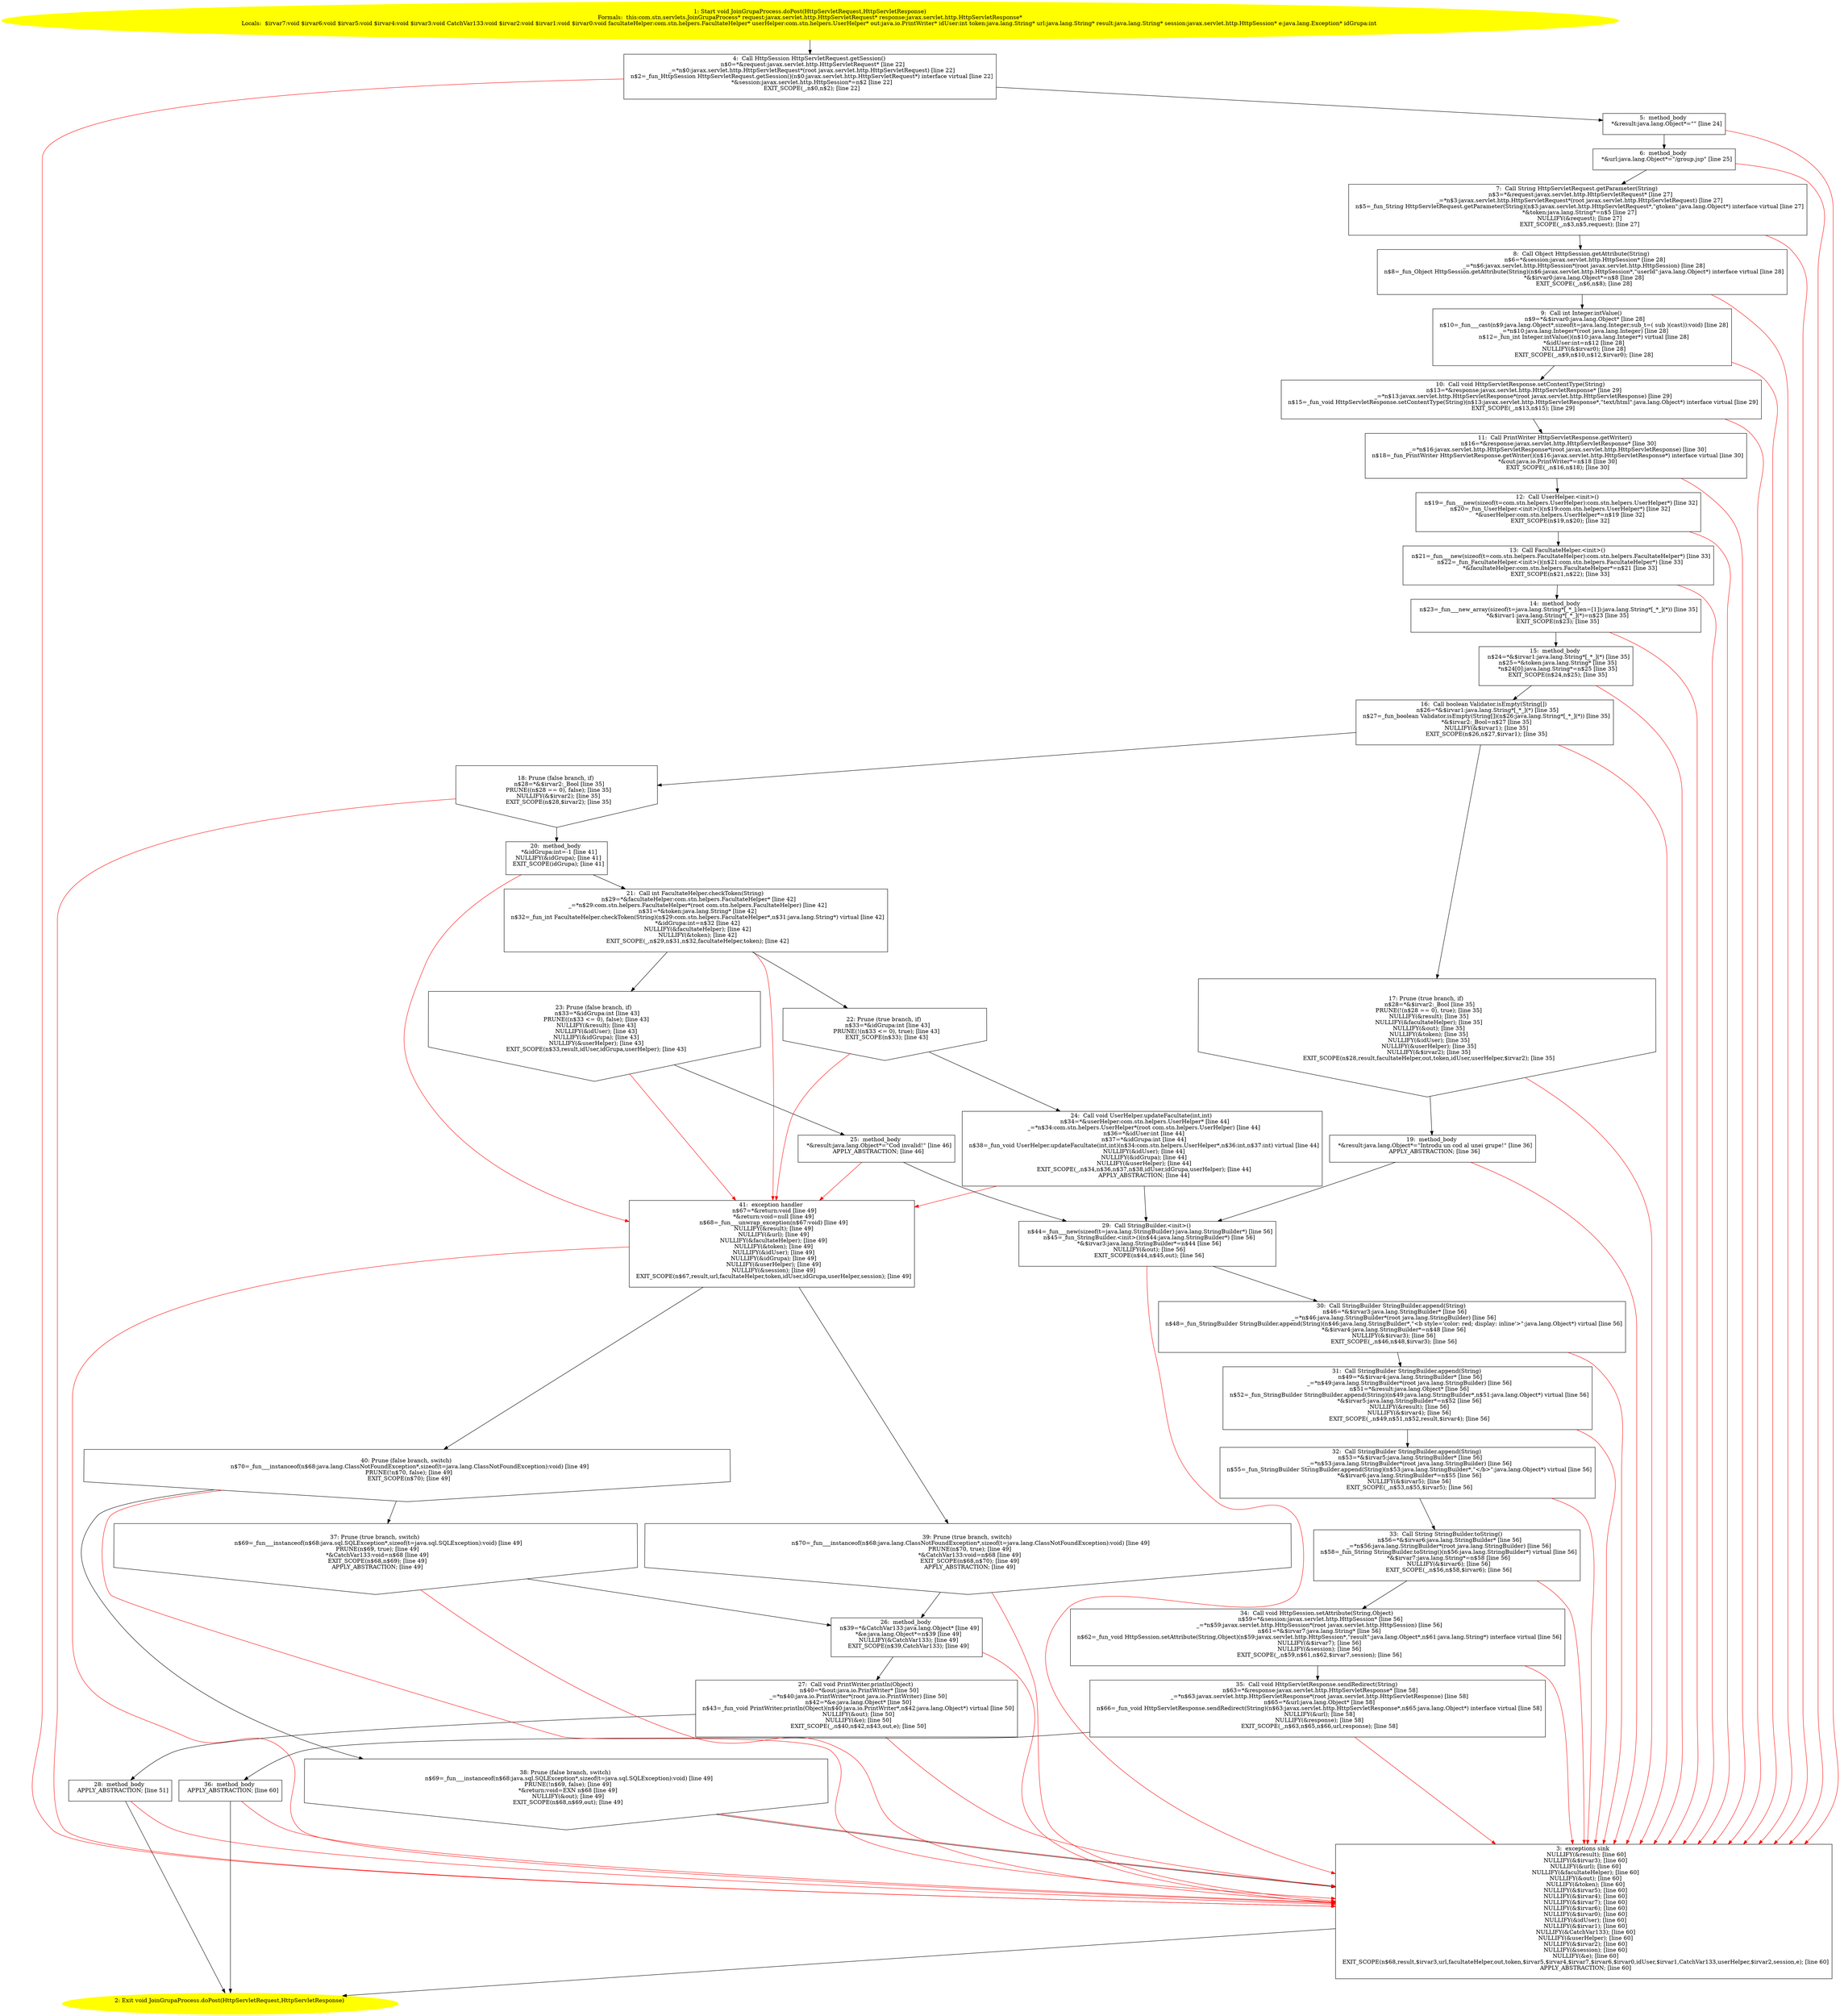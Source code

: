 /* @generated */
digraph cfg {
"com.stn.servlets.JoinGrupaProcess.doPost(javax.servlet.http.HttpServletRequest,javax.servlet.http.Ht.42912bddbc72dedc688ad4ce12a45d74_1" [label="1: Start void JoinGrupaProcess.doPost(HttpServletRequest,HttpServletResponse)\nFormals:  this:com.stn.servlets.JoinGrupaProcess* request:javax.servlet.http.HttpServletRequest* response:javax.servlet.http.HttpServletResponse*\nLocals:  $irvar7:void $irvar6:void $irvar5:void $irvar4:void $irvar3:void CatchVar133:void $irvar2:void $irvar1:void $irvar0:void facultateHelper:com.stn.helpers.FacultateHelper* userHelper:com.stn.helpers.UserHelper* out:java.io.PrintWriter* idUser:int token:java.lang.String* url:java.lang.String* result:java.lang.String* session:javax.servlet.http.HttpSession* e:java.lang.Exception* idGrupa:int \n  " color=yellow style=filled]
	

	 "com.stn.servlets.JoinGrupaProcess.doPost(javax.servlet.http.HttpServletRequest,javax.servlet.http.Ht.42912bddbc72dedc688ad4ce12a45d74_1" -> "com.stn.servlets.JoinGrupaProcess.doPost(javax.servlet.http.HttpServletRequest,javax.servlet.http.Ht.42912bddbc72dedc688ad4ce12a45d74_4" ;
"com.stn.servlets.JoinGrupaProcess.doPost(javax.servlet.http.HttpServletRequest,javax.servlet.http.Ht.42912bddbc72dedc688ad4ce12a45d74_2" [label="2: Exit void JoinGrupaProcess.doPost(HttpServletRequest,HttpServletResponse) \n  " color=yellow style=filled]
	

"com.stn.servlets.JoinGrupaProcess.doPost(javax.servlet.http.HttpServletRequest,javax.servlet.http.Ht.42912bddbc72dedc688ad4ce12a45d74_3" [label="3:  exceptions sink \n   NULLIFY(&result); [line 60]\n  NULLIFY(&$irvar3); [line 60]\n  NULLIFY(&url); [line 60]\n  NULLIFY(&facultateHelper); [line 60]\n  NULLIFY(&out); [line 60]\n  NULLIFY(&token); [line 60]\n  NULLIFY(&$irvar5); [line 60]\n  NULLIFY(&$irvar4); [line 60]\n  NULLIFY(&$irvar7); [line 60]\n  NULLIFY(&$irvar6); [line 60]\n  NULLIFY(&$irvar0); [line 60]\n  NULLIFY(&idUser); [line 60]\n  NULLIFY(&$irvar1); [line 60]\n  NULLIFY(&CatchVar133); [line 60]\n  NULLIFY(&userHelper); [line 60]\n  NULLIFY(&$irvar2); [line 60]\n  NULLIFY(&session); [line 60]\n  NULLIFY(&e); [line 60]\n  EXIT_SCOPE(n$68,result,$irvar3,url,facultateHelper,out,token,$irvar5,$irvar4,$irvar7,$irvar6,$irvar0,idUser,$irvar1,CatchVar133,userHelper,$irvar2,session,e); [line 60]\n  APPLY_ABSTRACTION; [line 60]\n " shape="box"]
	

	 "com.stn.servlets.JoinGrupaProcess.doPost(javax.servlet.http.HttpServletRequest,javax.servlet.http.Ht.42912bddbc72dedc688ad4ce12a45d74_3" -> "com.stn.servlets.JoinGrupaProcess.doPost(javax.servlet.http.HttpServletRequest,javax.servlet.http.Ht.42912bddbc72dedc688ad4ce12a45d74_2" ;
"com.stn.servlets.JoinGrupaProcess.doPost(javax.servlet.http.HttpServletRequest,javax.servlet.http.Ht.42912bddbc72dedc688ad4ce12a45d74_4" [label="4:  Call HttpSession HttpServletRequest.getSession() \n   n$0=*&request:javax.servlet.http.HttpServletRequest* [line 22]\n  _=*n$0:javax.servlet.http.HttpServletRequest*(root javax.servlet.http.HttpServletRequest) [line 22]\n  n$2=_fun_HttpSession HttpServletRequest.getSession()(n$0:javax.servlet.http.HttpServletRequest*) interface virtual [line 22]\n  *&session:javax.servlet.http.HttpSession*=n$2 [line 22]\n  EXIT_SCOPE(_,n$0,n$2); [line 22]\n " shape="box"]
	

	 "com.stn.servlets.JoinGrupaProcess.doPost(javax.servlet.http.HttpServletRequest,javax.servlet.http.Ht.42912bddbc72dedc688ad4ce12a45d74_4" -> "com.stn.servlets.JoinGrupaProcess.doPost(javax.servlet.http.HttpServletRequest,javax.servlet.http.Ht.42912bddbc72dedc688ad4ce12a45d74_5" ;
	 "com.stn.servlets.JoinGrupaProcess.doPost(javax.servlet.http.HttpServletRequest,javax.servlet.http.Ht.42912bddbc72dedc688ad4ce12a45d74_4" -> "com.stn.servlets.JoinGrupaProcess.doPost(javax.servlet.http.HttpServletRequest,javax.servlet.http.Ht.42912bddbc72dedc688ad4ce12a45d74_3" [color="red" ];
"com.stn.servlets.JoinGrupaProcess.doPost(javax.servlet.http.HttpServletRequest,javax.servlet.http.Ht.42912bddbc72dedc688ad4ce12a45d74_5" [label="5:  method_body \n   *&result:java.lang.Object*=\"\" [line 24]\n " shape="box"]
	

	 "com.stn.servlets.JoinGrupaProcess.doPost(javax.servlet.http.HttpServletRequest,javax.servlet.http.Ht.42912bddbc72dedc688ad4ce12a45d74_5" -> "com.stn.servlets.JoinGrupaProcess.doPost(javax.servlet.http.HttpServletRequest,javax.servlet.http.Ht.42912bddbc72dedc688ad4ce12a45d74_6" ;
	 "com.stn.servlets.JoinGrupaProcess.doPost(javax.servlet.http.HttpServletRequest,javax.servlet.http.Ht.42912bddbc72dedc688ad4ce12a45d74_5" -> "com.stn.servlets.JoinGrupaProcess.doPost(javax.servlet.http.HttpServletRequest,javax.servlet.http.Ht.42912bddbc72dedc688ad4ce12a45d74_3" [color="red" ];
"com.stn.servlets.JoinGrupaProcess.doPost(javax.servlet.http.HttpServletRequest,javax.servlet.http.Ht.42912bddbc72dedc688ad4ce12a45d74_6" [label="6:  method_body \n   *&url:java.lang.Object*=\"/group.jsp\" [line 25]\n " shape="box"]
	

	 "com.stn.servlets.JoinGrupaProcess.doPost(javax.servlet.http.HttpServletRequest,javax.servlet.http.Ht.42912bddbc72dedc688ad4ce12a45d74_6" -> "com.stn.servlets.JoinGrupaProcess.doPost(javax.servlet.http.HttpServletRequest,javax.servlet.http.Ht.42912bddbc72dedc688ad4ce12a45d74_7" ;
	 "com.stn.servlets.JoinGrupaProcess.doPost(javax.servlet.http.HttpServletRequest,javax.servlet.http.Ht.42912bddbc72dedc688ad4ce12a45d74_6" -> "com.stn.servlets.JoinGrupaProcess.doPost(javax.servlet.http.HttpServletRequest,javax.servlet.http.Ht.42912bddbc72dedc688ad4ce12a45d74_3" [color="red" ];
"com.stn.servlets.JoinGrupaProcess.doPost(javax.servlet.http.HttpServletRequest,javax.servlet.http.Ht.42912bddbc72dedc688ad4ce12a45d74_7" [label="7:  Call String HttpServletRequest.getParameter(String) \n   n$3=*&request:javax.servlet.http.HttpServletRequest* [line 27]\n  _=*n$3:javax.servlet.http.HttpServletRequest*(root javax.servlet.http.HttpServletRequest) [line 27]\n  n$5=_fun_String HttpServletRequest.getParameter(String)(n$3:javax.servlet.http.HttpServletRequest*,\"gtoken\":java.lang.Object*) interface virtual [line 27]\n  *&token:java.lang.String*=n$5 [line 27]\n  NULLIFY(&request); [line 27]\n  EXIT_SCOPE(_,n$3,n$5,request); [line 27]\n " shape="box"]
	

	 "com.stn.servlets.JoinGrupaProcess.doPost(javax.servlet.http.HttpServletRequest,javax.servlet.http.Ht.42912bddbc72dedc688ad4ce12a45d74_7" -> "com.stn.servlets.JoinGrupaProcess.doPost(javax.servlet.http.HttpServletRequest,javax.servlet.http.Ht.42912bddbc72dedc688ad4ce12a45d74_8" ;
	 "com.stn.servlets.JoinGrupaProcess.doPost(javax.servlet.http.HttpServletRequest,javax.servlet.http.Ht.42912bddbc72dedc688ad4ce12a45d74_7" -> "com.stn.servlets.JoinGrupaProcess.doPost(javax.servlet.http.HttpServletRequest,javax.servlet.http.Ht.42912bddbc72dedc688ad4ce12a45d74_3" [color="red" ];
"com.stn.servlets.JoinGrupaProcess.doPost(javax.servlet.http.HttpServletRequest,javax.servlet.http.Ht.42912bddbc72dedc688ad4ce12a45d74_8" [label="8:  Call Object HttpSession.getAttribute(String) \n   n$6=*&session:javax.servlet.http.HttpSession* [line 28]\n  _=*n$6:javax.servlet.http.HttpSession*(root javax.servlet.http.HttpSession) [line 28]\n  n$8=_fun_Object HttpSession.getAttribute(String)(n$6:javax.servlet.http.HttpSession*,\"userId\":java.lang.Object*) interface virtual [line 28]\n  *&$irvar0:java.lang.Object*=n$8 [line 28]\n  EXIT_SCOPE(_,n$6,n$8); [line 28]\n " shape="box"]
	

	 "com.stn.servlets.JoinGrupaProcess.doPost(javax.servlet.http.HttpServletRequest,javax.servlet.http.Ht.42912bddbc72dedc688ad4ce12a45d74_8" -> "com.stn.servlets.JoinGrupaProcess.doPost(javax.servlet.http.HttpServletRequest,javax.servlet.http.Ht.42912bddbc72dedc688ad4ce12a45d74_9" ;
	 "com.stn.servlets.JoinGrupaProcess.doPost(javax.servlet.http.HttpServletRequest,javax.servlet.http.Ht.42912bddbc72dedc688ad4ce12a45d74_8" -> "com.stn.servlets.JoinGrupaProcess.doPost(javax.servlet.http.HttpServletRequest,javax.servlet.http.Ht.42912bddbc72dedc688ad4ce12a45d74_3" [color="red" ];
"com.stn.servlets.JoinGrupaProcess.doPost(javax.servlet.http.HttpServletRequest,javax.servlet.http.Ht.42912bddbc72dedc688ad4ce12a45d74_9" [label="9:  Call int Integer.intValue() \n   n$9=*&$irvar0:java.lang.Object* [line 28]\n  n$10=_fun___cast(n$9:java.lang.Object*,sizeof(t=java.lang.Integer;sub_t=( sub )(cast)):void) [line 28]\n  _=*n$10:java.lang.Integer*(root java.lang.Integer) [line 28]\n  n$12=_fun_int Integer.intValue()(n$10:java.lang.Integer*) virtual [line 28]\n  *&idUser:int=n$12 [line 28]\n  NULLIFY(&$irvar0); [line 28]\n  EXIT_SCOPE(_,n$9,n$10,n$12,$irvar0); [line 28]\n " shape="box"]
	

	 "com.stn.servlets.JoinGrupaProcess.doPost(javax.servlet.http.HttpServletRequest,javax.servlet.http.Ht.42912bddbc72dedc688ad4ce12a45d74_9" -> "com.stn.servlets.JoinGrupaProcess.doPost(javax.servlet.http.HttpServletRequest,javax.servlet.http.Ht.42912bddbc72dedc688ad4ce12a45d74_10" ;
	 "com.stn.servlets.JoinGrupaProcess.doPost(javax.servlet.http.HttpServletRequest,javax.servlet.http.Ht.42912bddbc72dedc688ad4ce12a45d74_9" -> "com.stn.servlets.JoinGrupaProcess.doPost(javax.servlet.http.HttpServletRequest,javax.servlet.http.Ht.42912bddbc72dedc688ad4ce12a45d74_3" [color="red" ];
"com.stn.servlets.JoinGrupaProcess.doPost(javax.servlet.http.HttpServletRequest,javax.servlet.http.Ht.42912bddbc72dedc688ad4ce12a45d74_10" [label="10:  Call void HttpServletResponse.setContentType(String) \n   n$13=*&response:javax.servlet.http.HttpServletResponse* [line 29]\n  _=*n$13:javax.servlet.http.HttpServletResponse*(root javax.servlet.http.HttpServletResponse) [line 29]\n  n$15=_fun_void HttpServletResponse.setContentType(String)(n$13:javax.servlet.http.HttpServletResponse*,\"text/html\":java.lang.Object*) interface virtual [line 29]\n  EXIT_SCOPE(_,n$13,n$15); [line 29]\n " shape="box"]
	

	 "com.stn.servlets.JoinGrupaProcess.doPost(javax.servlet.http.HttpServletRequest,javax.servlet.http.Ht.42912bddbc72dedc688ad4ce12a45d74_10" -> "com.stn.servlets.JoinGrupaProcess.doPost(javax.servlet.http.HttpServletRequest,javax.servlet.http.Ht.42912bddbc72dedc688ad4ce12a45d74_11" ;
	 "com.stn.servlets.JoinGrupaProcess.doPost(javax.servlet.http.HttpServletRequest,javax.servlet.http.Ht.42912bddbc72dedc688ad4ce12a45d74_10" -> "com.stn.servlets.JoinGrupaProcess.doPost(javax.servlet.http.HttpServletRequest,javax.servlet.http.Ht.42912bddbc72dedc688ad4ce12a45d74_3" [color="red" ];
"com.stn.servlets.JoinGrupaProcess.doPost(javax.servlet.http.HttpServletRequest,javax.servlet.http.Ht.42912bddbc72dedc688ad4ce12a45d74_11" [label="11:  Call PrintWriter HttpServletResponse.getWriter() \n   n$16=*&response:javax.servlet.http.HttpServletResponse* [line 30]\n  _=*n$16:javax.servlet.http.HttpServletResponse*(root javax.servlet.http.HttpServletResponse) [line 30]\n  n$18=_fun_PrintWriter HttpServletResponse.getWriter()(n$16:javax.servlet.http.HttpServletResponse*) interface virtual [line 30]\n  *&out:java.io.PrintWriter*=n$18 [line 30]\n  EXIT_SCOPE(_,n$16,n$18); [line 30]\n " shape="box"]
	

	 "com.stn.servlets.JoinGrupaProcess.doPost(javax.servlet.http.HttpServletRequest,javax.servlet.http.Ht.42912bddbc72dedc688ad4ce12a45d74_11" -> "com.stn.servlets.JoinGrupaProcess.doPost(javax.servlet.http.HttpServletRequest,javax.servlet.http.Ht.42912bddbc72dedc688ad4ce12a45d74_12" ;
	 "com.stn.servlets.JoinGrupaProcess.doPost(javax.servlet.http.HttpServletRequest,javax.servlet.http.Ht.42912bddbc72dedc688ad4ce12a45d74_11" -> "com.stn.servlets.JoinGrupaProcess.doPost(javax.servlet.http.HttpServletRequest,javax.servlet.http.Ht.42912bddbc72dedc688ad4ce12a45d74_3" [color="red" ];
"com.stn.servlets.JoinGrupaProcess.doPost(javax.servlet.http.HttpServletRequest,javax.servlet.http.Ht.42912bddbc72dedc688ad4ce12a45d74_12" [label="12:  Call UserHelper.<init>() \n   n$19=_fun___new(sizeof(t=com.stn.helpers.UserHelper):com.stn.helpers.UserHelper*) [line 32]\n  n$20=_fun_UserHelper.<init>()(n$19:com.stn.helpers.UserHelper*) [line 32]\n  *&userHelper:com.stn.helpers.UserHelper*=n$19 [line 32]\n  EXIT_SCOPE(n$19,n$20); [line 32]\n " shape="box"]
	

	 "com.stn.servlets.JoinGrupaProcess.doPost(javax.servlet.http.HttpServletRequest,javax.servlet.http.Ht.42912bddbc72dedc688ad4ce12a45d74_12" -> "com.stn.servlets.JoinGrupaProcess.doPost(javax.servlet.http.HttpServletRequest,javax.servlet.http.Ht.42912bddbc72dedc688ad4ce12a45d74_13" ;
	 "com.stn.servlets.JoinGrupaProcess.doPost(javax.servlet.http.HttpServletRequest,javax.servlet.http.Ht.42912bddbc72dedc688ad4ce12a45d74_12" -> "com.stn.servlets.JoinGrupaProcess.doPost(javax.servlet.http.HttpServletRequest,javax.servlet.http.Ht.42912bddbc72dedc688ad4ce12a45d74_3" [color="red" ];
"com.stn.servlets.JoinGrupaProcess.doPost(javax.servlet.http.HttpServletRequest,javax.servlet.http.Ht.42912bddbc72dedc688ad4ce12a45d74_13" [label="13:  Call FacultateHelper.<init>() \n   n$21=_fun___new(sizeof(t=com.stn.helpers.FacultateHelper):com.stn.helpers.FacultateHelper*) [line 33]\n  n$22=_fun_FacultateHelper.<init>()(n$21:com.stn.helpers.FacultateHelper*) [line 33]\n  *&facultateHelper:com.stn.helpers.FacultateHelper*=n$21 [line 33]\n  EXIT_SCOPE(n$21,n$22); [line 33]\n " shape="box"]
	

	 "com.stn.servlets.JoinGrupaProcess.doPost(javax.servlet.http.HttpServletRequest,javax.servlet.http.Ht.42912bddbc72dedc688ad4ce12a45d74_13" -> "com.stn.servlets.JoinGrupaProcess.doPost(javax.servlet.http.HttpServletRequest,javax.servlet.http.Ht.42912bddbc72dedc688ad4ce12a45d74_14" ;
	 "com.stn.servlets.JoinGrupaProcess.doPost(javax.servlet.http.HttpServletRequest,javax.servlet.http.Ht.42912bddbc72dedc688ad4ce12a45d74_13" -> "com.stn.servlets.JoinGrupaProcess.doPost(javax.servlet.http.HttpServletRequest,javax.servlet.http.Ht.42912bddbc72dedc688ad4ce12a45d74_3" [color="red" ];
"com.stn.servlets.JoinGrupaProcess.doPost(javax.servlet.http.HttpServletRequest,javax.servlet.http.Ht.42912bddbc72dedc688ad4ce12a45d74_14" [label="14:  method_body \n   n$23=_fun___new_array(sizeof(t=java.lang.String*[_*_];len=[1]):java.lang.String*[_*_](*)) [line 35]\n  *&$irvar1:java.lang.String*[_*_](*)=n$23 [line 35]\n  EXIT_SCOPE(n$23); [line 35]\n " shape="box"]
	

	 "com.stn.servlets.JoinGrupaProcess.doPost(javax.servlet.http.HttpServletRequest,javax.servlet.http.Ht.42912bddbc72dedc688ad4ce12a45d74_14" -> "com.stn.servlets.JoinGrupaProcess.doPost(javax.servlet.http.HttpServletRequest,javax.servlet.http.Ht.42912bddbc72dedc688ad4ce12a45d74_15" ;
	 "com.stn.servlets.JoinGrupaProcess.doPost(javax.servlet.http.HttpServletRequest,javax.servlet.http.Ht.42912bddbc72dedc688ad4ce12a45d74_14" -> "com.stn.servlets.JoinGrupaProcess.doPost(javax.servlet.http.HttpServletRequest,javax.servlet.http.Ht.42912bddbc72dedc688ad4ce12a45d74_3" [color="red" ];
"com.stn.servlets.JoinGrupaProcess.doPost(javax.servlet.http.HttpServletRequest,javax.servlet.http.Ht.42912bddbc72dedc688ad4ce12a45d74_15" [label="15:  method_body \n   n$24=*&$irvar1:java.lang.String*[_*_](*) [line 35]\n  n$25=*&token:java.lang.String* [line 35]\n  *n$24[0]:java.lang.String*=n$25 [line 35]\n  EXIT_SCOPE(n$24,n$25); [line 35]\n " shape="box"]
	

	 "com.stn.servlets.JoinGrupaProcess.doPost(javax.servlet.http.HttpServletRequest,javax.servlet.http.Ht.42912bddbc72dedc688ad4ce12a45d74_15" -> "com.stn.servlets.JoinGrupaProcess.doPost(javax.servlet.http.HttpServletRequest,javax.servlet.http.Ht.42912bddbc72dedc688ad4ce12a45d74_16" ;
	 "com.stn.servlets.JoinGrupaProcess.doPost(javax.servlet.http.HttpServletRequest,javax.servlet.http.Ht.42912bddbc72dedc688ad4ce12a45d74_15" -> "com.stn.servlets.JoinGrupaProcess.doPost(javax.servlet.http.HttpServletRequest,javax.servlet.http.Ht.42912bddbc72dedc688ad4ce12a45d74_3" [color="red" ];
"com.stn.servlets.JoinGrupaProcess.doPost(javax.servlet.http.HttpServletRequest,javax.servlet.http.Ht.42912bddbc72dedc688ad4ce12a45d74_16" [label="16:  Call boolean Validator.isEmpty(String[]) \n   n$26=*&$irvar1:java.lang.String*[_*_](*) [line 35]\n  n$27=_fun_boolean Validator.isEmpty(String[])(n$26:java.lang.String*[_*_](*)) [line 35]\n  *&$irvar2:_Bool=n$27 [line 35]\n  NULLIFY(&$irvar1); [line 35]\n  EXIT_SCOPE(n$26,n$27,$irvar1); [line 35]\n " shape="box"]
	

	 "com.stn.servlets.JoinGrupaProcess.doPost(javax.servlet.http.HttpServletRequest,javax.servlet.http.Ht.42912bddbc72dedc688ad4ce12a45d74_16" -> "com.stn.servlets.JoinGrupaProcess.doPost(javax.servlet.http.HttpServletRequest,javax.servlet.http.Ht.42912bddbc72dedc688ad4ce12a45d74_17" ;
	 "com.stn.servlets.JoinGrupaProcess.doPost(javax.servlet.http.HttpServletRequest,javax.servlet.http.Ht.42912bddbc72dedc688ad4ce12a45d74_16" -> "com.stn.servlets.JoinGrupaProcess.doPost(javax.servlet.http.HttpServletRequest,javax.servlet.http.Ht.42912bddbc72dedc688ad4ce12a45d74_18" ;
	 "com.stn.servlets.JoinGrupaProcess.doPost(javax.servlet.http.HttpServletRequest,javax.servlet.http.Ht.42912bddbc72dedc688ad4ce12a45d74_16" -> "com.stn.servlets.JoinGrupaProcess.doPost(javax.servlet.http.HttpServletRequest,javax.servlet.http.Ht.42912bddbc72dedc688ad4ce12a45d74_3" [color="red" ];
"com.stn.servlets.JoinGrupaProcess.doPost(javax.servlet.http.HttpServletRequest,javax.servlet.http.Ht.42912bddbc72dedc688ad4ce12a45d74_17" [label="17: Prune (true branch, if) \n   n$28=*&$irvar2:_Bool [line 35]\n  PRUNE(!(n$28 == 0), true); [line 35]\n  NULLIFY(&result); [line 35]\n  NULLIFY(&facultateHelper); [line 35]\n  NULLIFY(&out); [line 35]\n  NULLIFY(&token); [line 35]\n  NULLIFY(&idUser); [line 35]\n  NULLIFY(&userHelper); [line 35]\n  NULLIFY(&$irvar2); [line 35]\n  EXIT_SCOPE(n$28,result,facultateHelper,out,token,idUser,userHelper,$irvar2); [line 35]\n " shape="invhouse"]
	

	 "com.stn.servlets.JoinGrupaProcess.doPost(javax.servlet.http.HttpServletRequest,javax.servlet.http.Ht.42912bddbc72dedc688ad4ce12a45d74_17" -> "com.stn.servlets.JoinGrupaProcess.doPost(javax.servlet.http.HttpServletRequest,javax.servlet.http.Ht.42912bddbc72dedc688ad4ce12a45d74_19" ;
	 "com.stn.servlets.JoinGrupaProcess.doPost(javax.servlet.http.HttpServletRequest,javax.servlet.http.Ht.42912bddbc72dedc688ad4ce12a45d74_17" -> "com.stn.servlets.JoinGrupaProcess.doPost(javax.servlet.http.HttpServletRequest,javax.servlet.http.Ht.42912bddbc72dedc688ad4ce12a45d74_3" [color="red" ];
"com.stn.servlets.JoinGrupaProcess.doPost(javax.servlet.http.HttpServletRequest,javax.servlet.http.Ht.42912bddbc72dedc688ad4ce12a45d74_18" [label="18: Prune (false branch, if) \n   n$28=*&$irvar2:_Bool [line 35]\n  PRUNE((n$28 == 0), false); [line 35]\n  NULLIFY(&$irvar2); [line 35]\n  EXIT_SCOPE(n$28,$irvar2); [line 35]\n " shape="invhouse"]
	

	 "com.stn.servlets.JoinGrupaProcess.doPost(javax.servlet.http.HttpServletRequest,javax.servlet.http.Ht.42912bddbc72dedc688ad4ce12a45d74_18" -> "com.stn.servlets.JoinGrupaProcess.doPost(javax.servlet.http.HttpServletRequest,javax.servlet.http.Ht.42912bddbc72dedc688ad4ce12a45d74_20" ;
	 "com.stn.servlets.JoinGrupaProcess.doPost(javax.servlet.http.HttpServletRequest,javax.servlet.http.Ht.42912bddbc72dedc688ad4ce12a45d74_18" -> "com.stn.servlets.JoinGrupaProcess.doPost(javax.servlet.http.HttpServletRequest,javax.servlet.http.Ht.42912bddbc72dedc688ad4ce12a45d74_3" [color="red" ];
"com.stn.servlets.JoinGrupaProcess.doPost(javax.servlet.http.HttpServletRequest,javax.servlet.http.Ht.42912bddbc72dedc688ad4ce12a45d74_19" [label="19:  method_body \n   *&result:java.lang.Object*=\"Introdu un cod al unei grupe!\" [line 36]\n  APPLY_ABSTRACTION; [line 36]\n " shape="box"]
	

	 "com.stn.servlets.JoinGrupaProcess.doPost(javax.servlet.http.HttpServletRequest,javax.servlet.http.Ht.42912bddbc72dedc688ad4ce12a45d74_19" -> "com.stn.servlets.JoinGrupaProcess.doPost(javax.servlet.http.HttpServletRequest,javax.servlet.http.Ht.42912bddbc72dedc688ad4ce12a45d74_29" ;
	 "com.stn.servlets.JoinGrupaProcess.doPost(javax.servlet.http.HttpServletRequest,javax.servlet.http.Ht.42912bddbc72dedc688ad4ce12a45d74_19" -> "com.stn.servlets.JoinGrupaProcess.doPost(javax.servlet.http.HttpServletRequest,javax.servlet.http.Ht.42912bddbc72dedc688ad4ce12a45d74_3" [color="red" ];
"com.stn.servlets.JoinGrupaProcess.doPost(javax.servlet.http.HttpServletRequest,javax.servlet.http.Ht.42912bddbc72dedc688ad4ce12a45d74_20" [label="20:  method_body \n   *&idGrupa:int=-1 [line 41]\n  NULLIFY(&idGrupa); [line 41]\n  EXIT_SCOPE(idGrupa); [line 41]\n " shape="box"]
	

	 "com.stn.servlets.JoinGrupaProcess.doPost(javax.servlet.http.HttpServletRequest,javax.servlet.http.Ht.42912bddbc72dedc688ad4ce12a45d74_20" -> "com.stn.servlets.JoinGrupaProcess.doPost(javax.servlet.http.HttpServletRequest,javax.servlet.http.Ht.42912bddbc72dedc688ad4ce12a45d74_21" ;
	 "com.stn.servlets.JoinGrupaProcess.doPost(javax.servlet.http.HttpServletRequest,javax.servlet.http.Ht.42912bddbc72dedc688ad4ce12a45d74_20" -> "com.stn.servlets.JoinGrupaProcess.doPost(javax.servlet.http.HttpServletRequest,javax.servlet.http.Ht.42912bddbc72dedc688ad4ce12a45d74_41" [color="red" ];
"com.stn.servlets.JoinGrupaProcess.doPost(javax.servlet.http.HttpServletRequest,javax.servlet.http.Ht.42912bddbc72dedc688ad4ce12a45d74_21" [label="21:  Call int FacultateHelper.checkToken(String) \n   n$29=*&facultateHelper:com.stn.helpers.FacultateHelper* [line 42]\n  _=*n$29:com.stn.helpers.FacultateHelper*(root com.stn.helpers.FacultateHelper) [line 42]\n  n$31=*&token:java.lang.String* [line 42]\n  n$32=_fun_int FacultateHelper.checkToken(String)(n$29:com.stn.helpers.FacultateHelper*,n$31:java.lang.String*) virtual [line 42]\n  *&idGrupa:int=n$32 [line 42]\n  NULLIFY(&facultateHelper); [line 42]\n  NULLIFY(&token); [line 42]\n  EXIT_SCOPE(_,n$29,n$31,n$32,facultateHelper,token); [line 42]\n " shape="box"]
	

	 "com.stn.servlets.JoinGrupaProcess.doPost(javax.servlet.http.HttpServletRequest,javax.servlet.http.Ht.42912bddbc72dedc688ad4ce12a45d74_21" -> "com.stn.servlets.JoinGrupaProcess.doPost(javax.servlet.http.HttpServletRequest,javax.servlet.http.Ht.42912bddbc72dedc688ad4ce12a45d74_22" ;
	 "com.stn.servlets.JoinGrupaProcess.doPost(javax.servlet.http.HttpServletRequest,javax.servlet.http.Ht.42912bddbc72dedc688ad4ce12a45d74_21" -> "com.stn.servlets.JoinGrupaProcess.doPost(javax.servlet.http.HttpServletRequest,javax.servlet.http.Ht.42912bddbc72dedc688ad4ce12a45d74_23" ;
	 "com.stn.servlets.JoinGrupaProcess.doPost(javax.servlet.http.HttpServletRequest,javax.servlet.http.Ht.42912bddbc72dedc688ad4ce12a45d74_21" -> "com.stn.servlets.JoinGrupaProcess.doPost(javax.servlet.http.HttpServletRequest,javax.servlet.http.Ht.42912bddbc72dedc688ad4ce12a45d74_41" [color="red" ];
"com.stn.servlets.JoinGrupaProcess.doPost(javax.servlet.http.HttpServletRequest,javax.servlet.http.Ht.42912bddbc72dedc688ad4ce12a45d74_22" [label="22: Prune (true branch, if) \n   n$33=*&idGrupa:int [line 43]\n  PRUNE(!(n$33 <= 0), true); [line 43]\n  EXIT_SCOPE(n$33); [line 43]\n " shape="invhouse"]
	

	 "com.stn.servlets.JoinGrupaProcess.doPost(javax.servlet.http.HttpServletRequest,javax.servlet.http.Ht.42912bddbc72dedc688ad4ce12a45d74_22" -> "com.stn.servlets.JoinGrupaProcess.doPost(javax.servlet.http.HttpServletRequest,javax.servlet.http.Ht.42912bddbc72dedc688ad4ce12a45d74_24" ;
	 "com.stn.servlets.JoinGrupaProcess.doPost(javax.servlet.http.HttpServletRequest,javax.servlet.http.Ht.42912bddbc72dedc688ad4ce12a45d74_22" -> "com.stn.servlets.JoinGrupaProcess.doPost(javax.servlet.http.HttpServletRequest,javax.servlet.http.Ht.42912bddbc72dedc688ad4ce12a45d74_41" [color="red" ];
"com.stn.servlets.JoinGrupaProcess.doPost(javax.servlet.http.HttpServletRequest,javax.servlet.http.Ht.42912bddbc72dedc688ad4ce12a45d74_23" [label="23: Prune (false branch, if) \n   n$33=*&idGrupa:int [line 43]\n  PRUNE((n$33 <= 0), false); [line 43]\n  NULLIFY(&result); [line 43]\n  NULLIFY(&idUser); [line 43]\n  NULLIFY(&idGrupa); [line 43]\n  NULLIFY(&userHelper); [line 43]\n  EXIT_SCOPE(n$33,result,idUser,idGrupa,userHelper); [line 43]\n " shape="invhouse"]
	

	 "com.stn.servlets.JoinGrupaProcess.doPost(javax.servlet.http.HttpServletRequest,javax.servlet.http.Ht.42912bddbc72dedc688ad4ce12a45d74_23" -> "com.stn.servlets.JoinGrupaProcess.doPost(javax.servlet.http.HttpServletRequest,javax.servlet.http.Ht.42912bddbc72dedc688ad4ce12a45d74_25" ;
	 "com.stn.servlets.JoinGrupaProcess.doPost(javax.servlet.http.HttpServletRequest,javax.servlet.http.Ht.42912bddbc72dedc688ad4ce12a45d74_23" -> "com.stn.servlets.JoinGrupaProcess.doPost(javax.servlet.http.HttpServletRequest,javax.servlet.http.Ht.42912bddbc72dedc688ad4ce12a45d74_41" [color="red" ];
"com.stn.servlets.JoinGrupaProcess.doPost(javax.servlet.http.HttpServletRequest,javax.servlet.http.Ht.42912bddbc72dedc688ad4ce12a45d74_24" [label="24:  Call void UserHelper.updateFacultate(int,int) \n   n$34=*&userHelper:com.stn.helpers.UserHelper* [line 44]\n  _=*n$34:com.stn.helpers.UserHelper*(root com.stn.helpers.UserHelper) [line 44]\n  n$36=*&idUser:int [line 44]\n  n$37=*&idGrupa:int [line 44]\n  n$38=_fun_void UserHelper.updateFacultate(int,int)(n$34:com.stn.helpers.UserHelper*,n$36:int,n$37:int) virtual [line 44]\n  NULLIFY(&idUser); [line 44]\n  NULLIFY(&idGrupa); [line 44]\n  NULLIFY(&userHelper); [line 44]\n  EXIT_SCOPE(_,n$34,n$36,n$37,n$38,idUser,idGrupa,userHelper); [line 44]\n  APPLY_ABSTRACTION; [line 44]\n " shape="box"]
	

	 "com.stn.servlets.JoinGrupaProcess.doPost(javax.servlet.http.HttpServletRequest,javax.servlet.http.Ht.42912bddbc72dedc688ad4ce12a45d74_24" -> "com.stn.servlets.JoinGrupaProcess.doPost(javax.servlet.http.HttpServletRequest,javax.servlet.http.Ht.42912bddbc72dedc688ad4ce12a45d74_29" ;
	 "com.stn.servlets.JoinGrupaProcess.doPost(javax.servlet.http.HttpServletRequest,javax.servlet.http.Ht.42912bddbc72dedc688ad4ce12a45d74_24" -> "com.stn.servlets.JoinGrupaProcess.doPost(javax.servlet.http.HttpServletRequest,javax.servlet.http.Ht.42912bddbc72dedc688ad4ce12a45d74_41" [color="red" ];
"com.stn.servlets.JoinGrupaProcess.doPost(javax.servlet.http.HttpServletRequest,javax.servlet.http.Ht.42912bddbc72dedc688ad4ce12a45d74_25" [label="25:  method_body \n   *&result:java.lang.Object*=\"Cod invalid!\" [line 46]\n  APPLY_ABSTRACTION; [line 46]\n " shape="box"]
	

	 "com.stn.servlets.JoinGrupaProcess.doPost(javax.servlet.http.HttpServletRequest,javax.servlet.http.Ht.42912bddbc72dedc688ad4ce12a45d74_25" -> "com.stn.servlets.JoinGrupaProcess.doPost(javax.servlet.http.HttpServletRequest,javax.servlet.http.Ht.42912bddbc72dedc688ad4ce12a45d74_29" ;
	 "com.stn.servlets.JoinGrupaProcess.doPost(javax.servlet.http.HttpServletRequest,javax.servlet.http.Ht.42912bddbc72dedc688ad4ce12a45d74_25" -> "com.stn.servlets.JoinGrupaProcess.doPost(javax.servlet.http.HttpServletRequest,javax.servlet.http.Ht.42912bddbc72dedc688ad4ce12a45d74_41" [color="red" ];
"com.stn.servlets.JoinGrupaProcess.doPost(javax.servlet.http.HttpServletRequest,javax.servlet.http.Ht.42912bddbc72dedc688ad4ce12a45d74_26" [label="26:  method_body \n   n$39=*&CatchVar133:java.lang.Object* [line 49]\n  *&e:java.lang.Object*=n$39 [line 49]\n  NULLIFY(&CatchVar133); [line 49]\n  EXIT_SCOPE(n$39,CatchVar133); [line 49]\n " shape="box"]
	

	 "com.stn.servlets.JoinGrupaProcess.doPost(javax.servlet.http.HttpServletRequest,javax.servlet.http.Ht.42912bddbc72dedc688ad4ce12a45d74_26" -> "com.stn.servlets.JoinGrupaProcess.doPost(javax.servlet.http.HttpServletRequest,javax.servlet.http.Ht.42912bddbc72dedc688ad4ce12a45d74_27" ;
	 "com.stn.servlets.JoinGrupaProcess.doPost(javax.servlet.http.HttpServletRequest,javax.servlet.http.Ht.42912bddbc72dedc688ad4ce12a45d74_26" -> "com.stn.servlets.JoinGrupaProcess.doPost(javax.servlet.http.HttpServletRequest,javax.servlet.http.Ht.42912bddbc72dedc688ad4ce12a45d74_3" [color="red" ];
"com.stn.servlets.JoinGrupaProcess.doPost(javax.servlet.http.HttpServletRequest,javax.servlet.http.Ht.42912bddbc72dedc688ad4ce12a45d74_27" [label="27:  Call void PrintWriter.println(Object) \n   n$40=*&out:java.io.PrintWriter* [line 50]\n  _=*n$40:java.io.PrintWriter*(root java.io.PrintWriter) [line 50]\n  n$42=*&e:java.lang.Object* [line 50]\n  n$43=_fun_void PrintWriter.println(Object)(n$40:java.io.PrintWriter*,n$42:java.lang.Object*) virtual [line 50]\n  NULLIFY(&out); [line 50]\n  NULLIFY(&e); [line 50]\n  EXIT_SCOPE(_,n$40,n$42,n$43,out,e); [line 50]\n " shape="box"]
	

	 "com.stn.servlets.JoinGrupaProcess.doPost(javax.servlet.http.HttpServletRequest,javax.servlet.http.Ht.42912bddbc72dedc688ad4ce12a45d74_27" -> "com.stn.servlets.JoinGrupaProcess.doPost(javax.servlet.http.HttpServletRequest,javax.servlet.http.Ht.42912bddbc72dedc688ad4ce12a45d74_28" ;
	 "com.stn.servlets.JoinGrupaProcess.doPost(javax.servlet.http.HttpServletRequest,javax.servlet.http.Ht.42912bddbc72dedc688ad4ce12a45d74_27" -> "com.stn.servlets.JoinGrupaProcess.doPost(javax.servlet.http.HttpServletRequest,javax.servlet.http.Ht.42912bddbc72dedc688ad4ce12a45d74_3" [color="red" ];
"com.stn.servlets.JoinGrupaProcess.doPost(javax.servlet.http.HttpServletRequest,javax.servlet.http.Ht.42912bddbc72dedc688ad4ce12a45d74_28" [label="28:  method_body \n   APPLY_ABSTRACTION; [line 51]\n " shape="box"]
	

	 "com.stn.servlets.JoinGrupaProcess.doPost(javax.servlet.http.HttpServletRequest,javax.servlet.http.Ht.42912bddbc72dedc688ad4ce12a45d74_28" -> "com.stn.servlets.JoinGrupaProcess.doPost(javax.servlet.http.HttpServletRequest,javax.servlet.http.Ht.42912bddbc72dedc688ad4ce12a45d74_2" ;
	 "com.stn.servlets.JoinGrupaProcess.doPost(javax.servlet.http.HttpServletRequest,javax.servlet.http.Ht.42912bddbc72dedc688ad4ce12a45d74_28" -> "com.stn.servlets.JoinGrupaProcess.doPost(javax.servlet.http.HttpServletRequest,javax.servlet.http.Ht.42912bddbc72dedc688ad4ce12a45d74_3" [color="red" ];
"com.stn.servlets.JoinGrupaProcess.doPost(javax.servlet.http.HttpServletRequest,javax.servlet.http.Ht.42912bddbc72dedc688ad4ce12a45d74_29" [label="29:  Call StringBuilder.<init>() \n   n$44=_fun___new(sizeof(t=java.lang.StringBuilder):java.lang.StringBuilder*) [line 56]\n  n$45=_fun_StringBuilder.<init>()(n$44:java.lang.StringBuilder*) [line 56]\n  *&$irvar3:java.lang.StringBuilder*=n$44 [line 56]\n  NULLIFY(&out); [line 56]\n  EXIT_SCOPE(n$44,n$45,out); [line 56]\n " shape="box"]
	

	 "com.stn.servlets.JoinGrupaProcess.doPost(javax.servlet.http.HttpServletRequest,javax.servlet.http.Ht.42912bddbc72dedc688ad4ce12a45d74_29" -> "com.stn.servlets.JoinGrupaProcess.doPost(javax.servlet.http.HttpServletRequest,javax.servlet.http.Ht.42912bddbc72dedc688ad4ce12a45d74_30" ;
	 "com.stn.servlets.JoinGrupaProcess.doPost(javax.servlet.http.HttpServletRequest,javax.servlet.http.Ht.42912bddbc72dedc688ad4ce12a45d74_29" -> "com.stn.servlets.JoinGrupaProcess.doPost(javax.servlet.http.HttpServletRequest,javax.servlet.http.Ht.42912bddbc72dedc688ad4ce12a45d74_3" [color="red" ];
"com.stn.servlets.JoinGrupaProcess.doPost(javax.servlet.http.HttpServletRequest,javax.servlet.http.Ht.42912bddbc72dedc688ad4ce12a45d74_30" [label="30:  Call StringBuilder StringBuilder.append(String) \n   n$46=*&$irvar3:java.lang.StringBuilder* [line 56]\n  _=*n$46:java.lang.StringBuilder*(root java.lang.StringBuilder) [line 56]\n  n$48=_fun_StringBuilder StringBuilder.append(String)(n$46:java.lang.StringBuilder*,\"<b style='color: red; display: inline'>\":java.lang.Object*) virtual [line 56]\n  *&$irvar4:java.lang.StringBuilder*=n$48 [line 56]\n  NULLIFY(&$irvar3); [line 56]\n  EXIT_SCOPE(_,n$46,n$48,$irvar3); [line 56]\n " shape="box"]
	

	 "com.stn.servlets.JoinGrupaProcess.doPost(javax.servlet.http.HttpServletRequest,javax.servlet.http.Ht.42912bddbc72dedc688ad4ce12a45d74_30" -> "com.stn.servlets.JoinGrupaProcess.doPost(javax.servlet.http.HttpServletRequest,javax.servlet.http.Ht.42912bddbc72dedc688ad4ce12a45d74_31" ;
	 "com.stn.servlets.JoinGrupaProcess.doPost(javax.servlet.http.HttpServletRequest,javax.servlet.http.Ht.42912bddbc72dedc688ad4ce12a45d74_30" -> "com.stn.servlets.JoinGrupaProcess.doPost(javax.servlet.http.HttpServletRequest,javax.servlet.http.Ht.42912bddbc72dedc688ad4ce12a45d74_3" [color="red" ];
"com.stn.servlets.JoinGrupaProcess.doPost(javax.servlet.http.HttpServletRequest,javax.servlet.http.Ht.42912bddbc72dedc688ad4ce12a45d74_31" [label="31:  Call StringBuilder StringBuilder.append(String) \n   n$49=*&$irvar4:java.lang.StringBuilder* [line 56]\n  _=*n$49:java.lang.StringBuilder*(root java.lang.StringBuilder) [line 56]\n  n$51=*&result:java.lang.Object* [line 56]\n  n$52=_fun_StringBuilder StringBuilder.append(String)(n$49:java.lang.StringBuilder*,n$51:java.lang.Object*) virtual [line 56]\n  *&$irvar5:java.lang.StringBuilder*=n$52 [line 56]\n  NULLIFY(&result); [line 56]\n  NULLIFY(&$irvar4); [line 56]\n  EXIT_SCOPE(_,n$49,n$51,n$52,result,$irvar4); [line 56]\n " shape="box"]
	

	 "com.stn.servlets.JoinGrupaProcess.doPost(javax.servlet.http.HttpServletRequest,javax.servlet.http.Ht.42912bddbc72dedc688ad4ce12a45d74_31" -> "com.stn.servlets.JoinGrupaProcess.doPost(javax.servlet.http.HttpServletRequest,javax.servlet.http.Ht.42912bddbc72dedc688ad4ce12a45d74_32" ;
	 "com.stn.servlets.JoinGrupaProcess.doPost(javax.servlet.http.HttpServletRequest,javax.servlet.http.Ht.42912bddbc72dedc688ad4ce12a45d74_31" -> "com.stn.servlets.JoinGrupaProcess.doPost(javax.servlet.http.HttpServletRequest,javax.servlet.http.Ht.42912bddbc72dedc688ad4ce12a45d74_3" [color="red" ];
"com.stn.servlets.JoinGrupaProcess.doPost(javax.servlet.http.HttpServletRequest,javax.servlet.http.Ht.42912bddbc72dedc688ad4ce12a45d74_32" [label="32:  Call StringBuilder StringBuilder.append(String) \n   n$53=*&$irvar5:java.lang.StringBuilder* [line 56]\n  _=*n$53:java.lang.StringBuilder*(root java.lang.StringBuilder) [line 56]\n  n$55=_fun_StringBuilder StringBuilder.append(String)(n$53:java.lang.StringBuilder*,\"</b>\":java.lang.Object*) virtual [line 56]\n  *&$irvar6:java.lang.StringBuilder*=n$55 [line 56]\n  NULLIFY(&$irvar5); [line 56]\n  EXIT_SCOPE(_,n$53,n$55,$irvar5); [line 56]\n " shape="box"]
	

	 "com.stn.servlets.JoinGrupaProcess.doPost(javax.servlet.http.HttpServletRequest,javax.servlet.http.Ht.42912bddbc72dedc688ad4ce12a45d74_32" -> "com.stn.servlets.JoinGrupaProcess.doPost(javax.servlet.http.HttpServletRequest,javax.servlet.http.Ht.42912bddbc72dedc688ad4ce12a45d74_33" ;
	 "com.stn.servlets.JoinGrupaProcess.doPost(javax.servlet.http.HttpServletRequest,javax.servlet.http.Ht.42912bddbc72dedc688ad4ce12a45d74_32" -> "com.stn.servlets.JoinGrupaProcess.doPost(javax.servlet.http.HttpServletRequest,javax.servlet.http.Ht.42912bddbc72dedc688ad4ce12a45d74_3" [color="red" ];
"com.stn.servlets.JoinGrupaProcess.doPost(javax.servlet.http.HttpServletRequest,javax.servlet.http.Ht.42912bddbc72dedc688ad4ce12a45d74_33" [label="33:  Call String StringBuilder.toString() \n   n$56=*&$irvar6:java.lang.StringBuilder* [line 56]\n  _=*n$56:java.lang.StringBuilder*(root java.lang.StringBuilder) [line 56]\n  n$58=_fun_String StringBuilder.toString()(n$56:java.lang.StringBuilder*) virtual [line 56]\n  *&$irvar7:java.lang.String*=n$58 [line 56]\n  NULLIFY(&$irvar6); [line 56]\n  EXIT_SCOPE(_,n$56,n$58,$irvar6); [line 56]\n " shape="box"]
	

	 "com.stn.servlets.JoinGrupaProcess.doPost(javax.servlet.http.HttpServletRequest,javax.servlet.http.Ht.42912bddbc72dedc688ad4ce12a45d74_33" -> "com.stn.servlets.JoinGrupaProcess.doPost(javax.servlet.http.HttpServletRequest,javax.servlet.http.Ht.42912bddbc72dedc688ad4ce12a45d74_34" ;
	 "com.stn.servlets.JoinGrupaProcess.doPost(javax.servlet.http.HttpServletRequest,javax.servlet.http.Ht.42912bddbc72dedc688ad4ce12a45d74_33" -> "com.stn.servlets.JoinGrupaProcess.doPost(javax.servlet.http.HttpServletRequest,javax.servlet.http.Ht.42912bddbc72dedc688ad4ce12a45d74_3" [color="red" ];
"com.stn.servlets.JoinGrupaProcess.doPost(javax.servlet.http.HttpServletRequest,javax.servlet.http.Ht.42912bddbc72dedc688ad4ce12a45d74_34" [label="34:  Call void HttpSession.setAttribute(String,Object) \n   n$59=*&session:javax.servlet.http.HttpSession* [line 56]\n  _=*n$59:javax.servlet.http.HttpSession*(root javax.servlet.http.HttpSession) [line 56]\n  n$61=*&$irvar7:java.lang.String* [line 56]\n  n$62=_fun_void HttpSession.setAttribute(String,Object)(n$59:javax.servlet.http.HttpSession*,\"result\":java.lang.Object*,n$61:java.lang.String*) interface virtual [line 56]\n  NULLIFY(&$irvar7); [line 56]\n  NULLIFY(&session); [line 56]\n  EXIT_SCOPE(_,n$59,n$61,n$62,$irvar7,session); [line 56]\n " shape="box"]
	

	 "com.stn.servlets.JoinGrupaProcess.doPost(javax.servlet.http.HttpServletRequest,javax.servlet.http.Ht.42912bddbc72dedc688ad4ce12a45d74_34" -> "com.stn.servlets.JoinGrupaProcess.doPost(javax.servlet.http.HttpServletRequest,javax.servlet.http.Ht.42912bddbc72dedc688ad4ce12a45d74_35" ;
	 "com.stn.servlets.JoinGrupaProcess.doPost(javax.servlet.http.HttpServletRequest,javax.servlet.http.Ht.42912bddbc72dedc688ad4ce12a45d74_34" -> "com.stn.servlets.JoinGrupaProcess.doPost(javax.servlet.http.HttpServletRequest,javax.servlet.http.Ht.42912bddbc72dedc688ad4ce12a45d74_3" [color="red" ];
"com.stn.servlets.JoinGrupaProcess.doPost(javax.servlet.http.HttpServletRequest,javax.servlet.http.Ht.42912bddbc72dedc688ad4ce12a45d74_35" [label="35:  Call void HttpServletResponse.sendRedirect(String) \n   n$63=*&response:javax.servlet.http.HttpServletResponse* [line 58]\n  _=*n$63:javax.servlet.http.HttpServletResponse*(root javax.servlet.http.HttpServletResponse) [line 58]\n  n$65=*&url:java.lang.Object* [line 58]\n  n$66=_fun_void HttpServletResponse.sendRedirect(String)(n$63:javax.servlet.http.HttpServletResponse*,n$65:java.lang.Object*) interface virtual [line 58]\n  NULLIFY(&url); [line 58]\n  NULLIFY(&response); [line 58]\n  EXIT_SCOPE(_,n$63,n$65,n$66,url,response); [line 58]\n " shape="box"]
	

	 "com.stn.servlets.JoinGrupaProcess.doPost(javax.servlet.http.HttpServletRequest,javax.servlet.http.Ht.42912bddbc72dedc688ad4ce12a45d74_35" -> "com.stn.servlets.JoinGrupaProcess.doPost(javax.servlet.http.HttpServletRequest,javax.servlet.http.Ht.42912bddbc72dedc688ad4ce12a45d74_36" ;
	 "com.stn.servlets.JoinGrupaProcess.doPost(javax.servlet.http.HttpServletRequest,javax.servlet.http.Ht.42912bddbc72dedc688ad4ce12a45d74_35" -> "com.stn.servlets.JoinGrupaProcess.doPost(javax.servlet.http.HttpServletRequest,javax.servlet.http.Ht.42912bddbc72dedc688ad4ce12a45d74_3" [color="red" ];
"com.stn.servlets.JoinGrupaProcess.doPost(javax.servlet.http.HttpServletRequest,javax.servlet.http.Ht.42912bddbc72dedc688ad4ce12a45d74_36" [label="36:  method_body \n   APPLY_ABSTRACTION; [line 60]\n " shape="box"]
	

	 "com.stn.servlets.JoinGrupaProcess.doPost(javax.servlet.http.HttpServletRequest,javax.servlet.http.Ht.42912bddbc72dedc688ad4ce12a45d74_36" -> "com.stn.servlets.JoinGrupaProcess.doPost(javax.servlet.http.HttpServletRequest,javax.servlet.http.Ht.42912bddbc72dedc688ad4ce12a45d74_2" ;
	 "com.stn.servlets.JoinGrupaProcess.doPost(javax.servlet.http.HttpServletRequest,javax.servlet.http.Ht.42912bddbc72dedc688ad4ce12a45d74_36" -> "com.stn.servlets.JoinGrupaProcess.doPost(javax.servlet.http.HttpServletRequest,javax.servlet.http.Ht.42912bddbc72dedc688ad4ce12a45d74_3" [color="red" ];
"com.stn.servlets.JoinGrupaProcess.doPost(javax.servlet.http.HttpServletRequest,javax.servlet.http.Ht.42912bddbc72dedc688ad4ce12a45d74_37" [label="37: Prune (true branch, switch) \n   n$69=_fun___instanceof(n$68:java.sql.SQLException*,sizeof(t=java.sql.SQLException):void) [line 49]\n  PRUNE(n$69, true); [line 49]\n  *&CatchVar133:void=n$68 [line 49]\n  EXIT_SCOPE(n$68,n$69); [line 49]\n  APPLY_ABSTRACTION; [line 49]\n " shape="invhouse"]
	

	 "com.stn.servlets.JoinGrupaProcess.doPost(javax.servlet.http.HttpServletRequest,javax.servlet.http.Ht.42912bddbc72dedc688ad4ce12a45d74_37" -> "com.stn.servlets.JoinGrupaProcess.doPost(javax.servlet.http.HttpServletRequest,javax.servlet.http.Ht.42912bddbc72dedc688ad4ce12a45d74_26" ;
	 "com.stn.servlets.JoinGrupaProcess.doPost(javax.servlet.http.HttpServletRequest,javax.servlet.http.Ht.42912bddbc72dedc688ad4ce12a45d74_37" -> "com.stn.servlets.JoinGrupaProcess.doPost(javax.servlet.http.HttpServletRequest,javax.servlet.http.Ht.42912bddbc72dedc688ad4ce12a45d74_3" [color="red" ];
"com.stn.servlets.JoinGrupaProcess.doPost(javax.servlet.http.HttpServletRequest,javax.servlet.http.Ht.42912bddbc72dedc688ad4ce12a45d74_38" [label="38: Prune (false branch, switch) \n   n$69=_fun___instanceof(n$68:java.sql.SQLException*,sizeof(t=java.sql.SQLException):void) [line 49]\n  PRUNE(!n$69, false); [line 49]\n  *&return:void=EXN n$68 [line 49]\n  NULLIFY(&out); [line 49]\n  EXIT_SCOPE(n$68,n$69,out); [line 49]\n " shape="invhouse"]
	

	 "com.stn.servlets.JoinGrupaProcess.doPost(javax.servlet.http.HttpServletRequest,javax.servlet.http.Ht.42912bddbc72dedc688ad4ce12a45d74_38" -> "com.stn.servlets.JoinGrupaProcess.doPost(javax.servlet.http.HttpServletRequest,javax.servlet.http.Ht.42912bddbc72dedc688ad4ce12a45d74_3" ;
	 "com.stn.servlets.JoinGrupaProcess.doPost(javax.servlet.http.HttpServletRequest,javax.servlet.http.Ht.42912bddbc72dedc688ad4ce12a45d74_38" -> "com.stn.servlets.JoinGrupaProcess.doPost(javax.servlet.http.HttpServletRequest,javax.servlet.http.Ht.42912bddbc72dedc688ad4ce12a45d74_3" [color="red" ];
"com.stn.servlets.JoinGrupaProcess.doPost(javax.servlet.http.HttpServletRequest,javax.servlet.http.Ht.42912bddbc72dedc688ad4ce12a45d74_39" [label="39: Prune (true branch, switch) \n   n$70=_fun___instanceof(n$68:java.lang.ClassNotFoundException*,sizeof(t=java.lang.ClassNotFoundException):void) [line 49]\n  PRUNE(n$70, true); [line 49]\n  *&CatchVar133:void=n$68 [line 49]\n  EXIT_SCOPE(n$68,n$70); [line 49]\n  APPLY_ABSTRACTION; [line 49]\n " shape="invhouse"]
	

	 "com.stn.servlets.JoinGrupaProcess.doPost(javax.servlet.http.HttpServletRequest,javax.servlet.http.Ht.42912bddbc72dedc688ad4ce12a45d74_39" -> "com.stn.servlets.JoinGrupaProcess.doPost(javax.servlet.http.HttpServletRequest,javax.servlet.http.Ht.42912bddbc72dedc688ad4ce12a45d74_26" ;
	 "com.stn.servlets.JoinGrupaProcess.doPost(javax.servlet.http.HttpServletRequest,javax.servlet.http.Ht.42912bddbc72dedc688ad4ce12a45d74_39" -> "com.stn.servlets.JoinGrupaProcess.doPost(javax.servlet.http.HttpServletRequest,javax.servlet.http.Ht.42912bddbc72dedc688ad4ce12a45d74_3" [color="red" ];
"com.stn.servlets.JoinGrupaProcess.doPost(javax.servlet.http.HttpServletRequest,javax.servlet.http.Ht.42912bddbc72dedc688ad4ce12a45d74_40" [label="40: Prune (false branch, switch) \n   n$70=_fun___instanceof(n$68:java.lang.ClassNotFoundException*,sizeof(t=java.lang.ClassNotFoundException):void) [line 49]\n  PRUNE(!n$70, false); [line 49]\n  EXIT_SCOPE(n$70); [line 49]\n " shape="invhouse"]
	

	 "com.stn.servlets.JoinGrupaProcess.doPost(javax.servlet.http.HttpServletRequest,javax.servlet.http.Ht.42912bddbc72dedc688ad4ce12a45d74_40" -> "com.stn.servlets.JoinGrupaProcess.doPost(javax.servlet.http.HttpServletRequest,javax.servlet.http.Ht.42912bddbc72dedc688ad4ce12a45d74_37" ;
	 "com.stn.servlets.JoinGrupaProcess.doPost(javax.servlet.http.HttpServletRequest,javax.servlet.http.Ht.42912bddbc72dedc688ad4ce12a45d74_40" -> "com.stn.servlets.JoinGrupaProcess.doPost(javax.servlet.http.HttpServletRequest,javax.servlet.http.Ht.42912bddbc72dedc688ad4ce12a45d74_38" ;
	 "com.stn.servlets.JoinGrupaProcess.doPost(javax.servlet.http.HttpServletRequest,javax.servlet.http.Ht.42912bddbc72dedc688ad4ce12a45d74_40" -> "com.stn.servlets.JoinGrupaProcess.doPost(javax.servlet.http.HttpServletRequest,javax.servlet.http.Ht.42912bddbc72dedc688ad4ce12a45d74_3" [color="red" ];
"com.stn.servlets.JoinGrupaProcess.doPost(javax.servlet.http.HttpServletRequest,javax.servlet.http.Ht.42912bddbc72dedc688ad4ce12a45d74_41" [label="41:  exception handler \n   n$67=*&return:void [line 49]\n  *&return:void=null [line 49]\n  n$68=_fun___unwrap_exception(n$67:void) [line 49]\n  NULLIFY(&result); [line 49]\n  NULLIFY(&url); [line 49]\n  NULLIFY(&facultateHelper); [line 49]\n  NULLIFY(&token); [line 49]\n  NULLIFY(&idUser); [line 49]\n  NULLIFY(&idGrupa); [line 49]\n  NULLIFY(&userHelper); [line 49]\n  NULLIFY(&session); [line 49]\n  EXIT_SCOPE(n$67,result,url,facultateHelper,token,idUser,idGrupa,userHelper,session); [line 49]\n " shape="box"]
	

	 "com.stn.servlets.JoinGrupaProcess.doPost(javax.servlet.http.HttpServletRequest,javax.servlet.http.Ht.42912bddbc72dedc688ad4ce12a45d74_41" -> "com.stn.servlets.JoinGrupaProcess.doPost(javax.servlet.http.HttpServletRequest,javax.servlet.http.Ht.42912bddbc72dedc688ad4ce12a45d74_39" ;
	 "com.stn.servlets.JoinGrupaProcess.doPost(javax.servlet.http.HttpServletRequest,javax.servlet.http.Ht.42912bddbc72dedc688ad4ce12a45d74_41" -> "com.stn.servlets.JoinGrupaProcess.doPost(javax.servlet.http.HttpServletRequest,javax.servlet.http.Ht.42912bddbc72dedc688ad4ce12a45d74_40" ;
	 "com.stn.servlets.JoinGrupaProcess.doPost(javax.servlet.http.HttpServletRequest,javax.servlet.http.Ht.42912bddbc72dedc688ad4ce12a45d74_41" -> "com.stn.servlets.JoinGrupaProcess.doPost(javax.servlet.http.HttpServletRequest,javax.servlet.http.Ht.42912bddbc72dedc688ad4ce12a45d74_3" [color="red" ];
}
